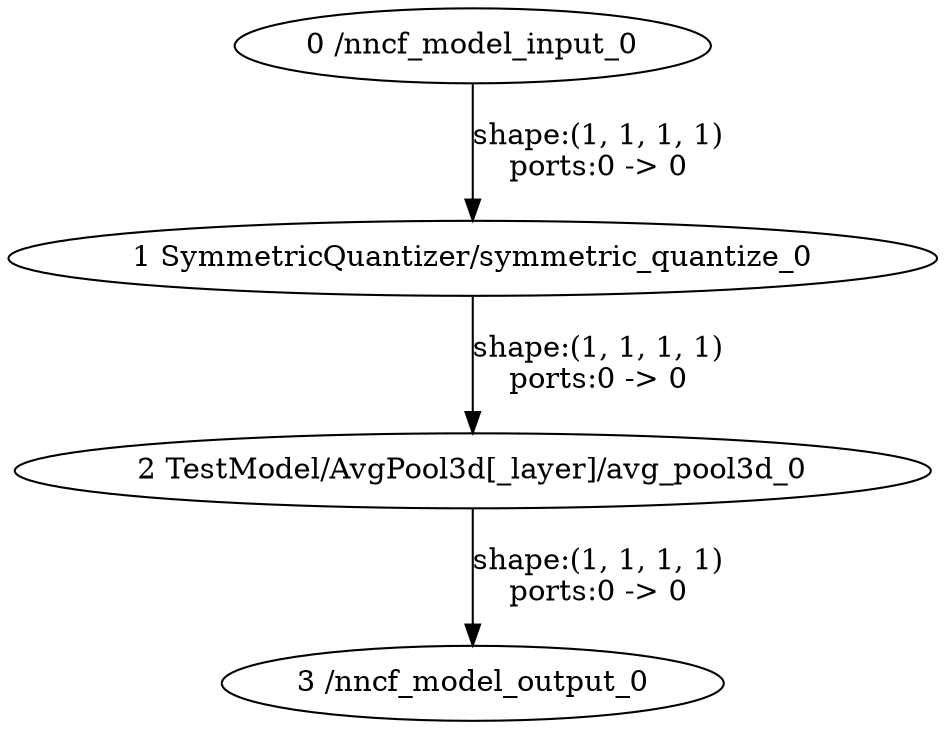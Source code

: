 strict digraph  {
"0 /nncf_model_input_0" [id=0, type=nncf_model_input];
"1 SymmetricQuantizer/symmetric_quantize_0" [id=1, type=symmetric_quantize];
"2 TestModel/AvgPool3d[_layer]/avg_pool3d_0" [id=2, type=avg_pool3d];
"3 /nncf_model_output_0" [id=3, type=nncf_model_output];
"0 /nncf_model_input_0" -> "1 SymmetricQuantizer/symmetric_quantize_0"  [label="shape:(1, 1, 1, 1)\nports:0 -> 0", style=solid];
"1 SymmetricQuantizer/symmetric_quantize_0" -> "2 TestModel/AvgPool3d[_layer]/avg_pool3d_0"  [label="shape:(1, 1, 1, 1)\nports:0 -> 0", style=solid];
"2 TestModel/AvgPool3d[_layer]/avg_pool3d_0" -> "3 /nncf_model_output_0"  [label="shape:(1, 1, 1, 1)\nports:0 -> 0", style=solid];
}
